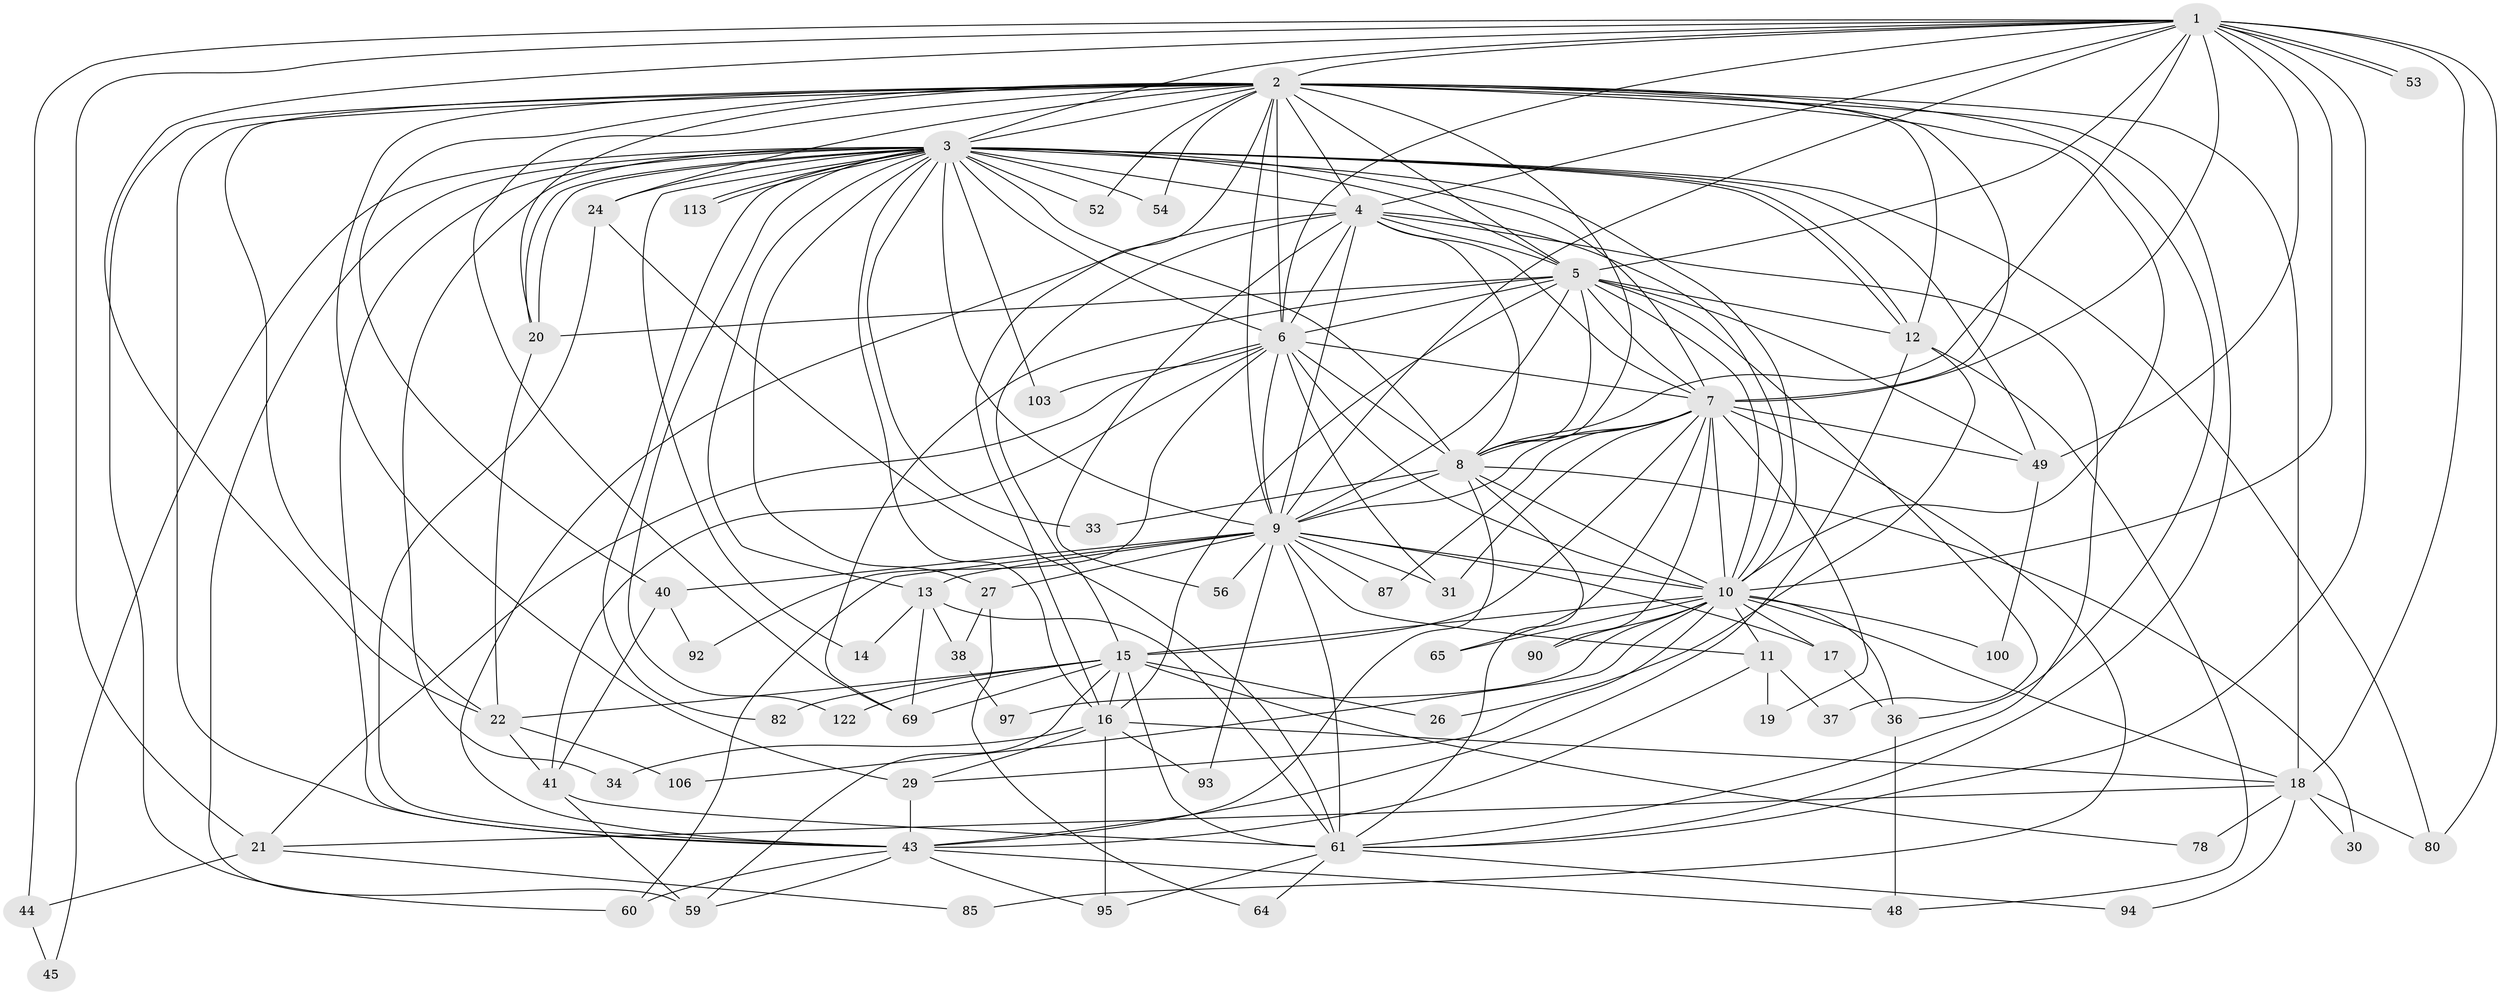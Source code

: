 // original degree distribution, {19: 0.022556390977443608, 33: 0.007518796992481203, 39: 0.007518796992481203, 15: 0.007518796992481203, 21: 0.007518796992481203, 14: 0.015037593984962405, 13: 0.007518796992481203, 22: 0.007518796992481203, 5: 0.06015037593984962, 8: 0.022556390977443608, 6: 0.022556390977443608, 2: 0.556390977443609, 3: 0.15789473684210525, 4: 0.08270676691729323, 10: 0.007518796992481203, 7: 0.007518796992481203}
// Generated by graph-tools (version 1.1) at 2025/13/03/09/25 04:13:55]
// undirected, 66 vertices, 196 edges
graph export_dot {
graph [start="1"]
  node [color=gray90,style=filled];
  1;
  2 [super="+116+133+111+123+125+104+57+102+23+75+39+32+89+71"];
  3 [super="+99+84"];
  4 [super="+51+109+119"];
  5;
  6;
  7;
  8;
  9;
  10 [super="+28"];
  11;
  12 [super="+35"];
  13 [super="+96"];
  14;
  15;
  16 [super="+66+67"];
  17;
  18 [super="+46"];
  19;
  20 [super="+112+62"];
  21;
  22 [super="+25+127"];
  24 [super="+110"];
  26;
  27;
  29;
  30;
  31 [super="+120+42"];
  33;
  34;
  36;
  37;
  38;
  40;
  41 [super="+74"];
  43 [super="+50+98+70"];
  44;
  45;
  48 [super="+73"];
  49 [super="+76+77"];
  52;
  53;
  54;
  56;
  59 [super="+129"];
  60;
  61 [super="+108+124+83"];
  64;
  65;
  69 [super="+81"];
  78;
  80 [super="+117"];
  82;
  85;
  87;
  90;
  92;
  93;
  94;
  95 [super="+107"];
  97;
  100;
  103;
  106;
  113;
  122;
  1 -- 2;
  1 -- 3;
  1 -- 4;
  1 -- 5;
  1 -- 6;
  1 -- 7;
  1 -- 8;
  1 -- 9;
  1 -- 10;
  1 -- 21;
  1 -- 22;
  1 -- 44;
  1 -- 53;
  1 -- 53;
  1 -- 80;
  1 -- 49 [weight=2];
  1 -- 61;
  1 -- 18;
  2 -- 3 [weight=2];
  2 -- 4 [weight=2];
  2 -- 5 [weight=7];
  2 -- 6;
  2 -- 7;
  2 -- 8;
  2 -- 9 [weight=2];
  2 -- 10;
  2 -- 18 [weight=2];
  2 -- 29;
  2 -- 40 [weight=2];
  2 -- 60;
  2 -- 61;
  2 -- 69;
  2 -- 43 [weight=2];
  2 -- 16;
  2 -- 24 [weight=2];
  2 -- 36;
  2 -- 52;
  2 -- 54;
  2 -- 12;
  2 -- 20;
  2 -- 22;
  3 -- 4 [weight=2];
  3 -- 5;
  3 -- 6;
  3 -- 7;
  3 -- 8;
  3 -- 9;
  3 -- 10 [weight=2];
  3 -- 12 [weight=2];
  3 -- 12;
  3 -- 13;
  3 -- 14;
  3 -- 16 [weight=2];
  3 -- 20;
  3 -- 20;
  3 -- 24 [weight=2];
  3 -- 27;
  3 -- 33;
  3 -- 34;
  3 -- 45;
  3 -- 52;
  3 -- 54;
  3 -- 59 [weight=2];
  3 -- 80;
  3 -- 82;
  3 -- 103;
  3 -- 113;
  3 -- 113;
  3 -- 122;
  3 -- 49;
  3 -- 43;
  4 -- 5;
  4 -- 6;
  4 -- 7;
  4 -- 8;
  4 -- 9 [weight=2];
  4 -- 10;
  4 -- 56;
  4 -- 61;
  4 -- 43;
  4 -- 15;
  5 -- 6;
  5 -- 7;
  5 -- 8;
  5 -- 9;
  5 -- 10;
  5 -- 37;
  5 -- 49;
  5 -- 69;
  5 -- 20;
  5 -- 16;
  5 -- 12;
  6 -- 7;
  6 -- 8;
  6 -- 9;
  6 -- 10;
  6 -- 21;
  6 -- 31;
  6 -- 92;
  6 -- 103;
  6 -- 41;
  7 -- 8;
  7 -- 9;
  7 -- 10 [weight=2];
  7 -- 15;
  7 -- 19;
  7 -- 31 [weight=2];
  7 -- 49;
  7 -- 65;
  7 -- 85;
  7 -- 87;
  7 -- 90;
  8 -- 9;
  8 -- 10;
  8 -- 30;
  8 -- 33;
  8 -- 43;
  8 -- 61;
  9 -- 10;
  9 -- 11;
  9 -- 13;
  9 -- 17;
  9 -- 27;
  9 -- 40;
  9 -- 56;
  9 -- 60;
  9 -- 87;
  9 -- 93;
  9 -- 31;
  9 -- 61;
  10 -- 11;
  10 -- 15 [weight=2];
  10 -- 17;
  10 -- 18;
  10 -- 29;
  10 -- 65;
  10 -- 97;
  10 -- 100;
  10 -- 106;
  10 -- 36;
  10 -- 90;
  11 -- 19;
  11 -- 37;
  11 -- 43;
  12 -- 26;
  12 -- 43;
  12 -- 48;
  13 -- 14;
  13 -- 38;
  13 -- 61;
  13 -- 69;
  15 -- 16;
  15 -- 22 [weight=2];
  15 -- 26;
  15 -- 78;
  15 -- 82;
  15 -- 122;
  15 -- 59;
  15 -- 61;
  15 -- 69;
  16 -- 34;
  16 -- 93;
  16 -- 29;
  16 -- 95;
  16 -- 18;
  17 -- 36;
  18 -- 30;
  18 -- 78;
  18 -- 94;
  18 -- 80;
  18 -- 21;
  20 -- 22;
  21 -- 44;
  21 -- 85;
  22 -- 41;
  22 -- 106;
  24 -- 43;
  24 -- 61;
  27 -- 38;
  27 -- 64;
  29 -- 43;
  36 -- 48;
  38 -- 97;
  40 -- 41;
  40 -- 92;
  41 -- 59;
  41 -- 61;
  43 -- 48;
  43 -- 59;
  43 -- 95;
  43 -- 60;
  44 -- 45;
  49 -- 100;
  61 -- 64;
  61 -- 94;
  61 -- 95;
}
